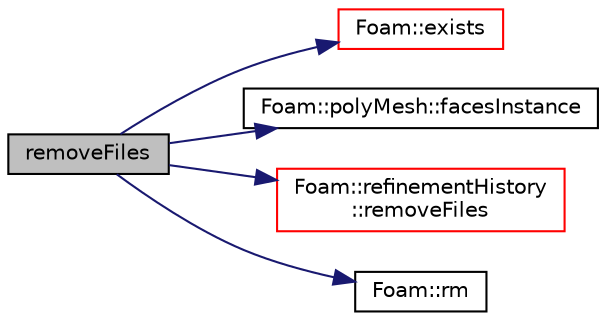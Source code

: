 digraph "removeFiles"
{
  bgcolor="transparent";
  edge [fontname="Helvetica",fontsize="10",labelfontname="Helvetica",labelfontsize="10"];
  node [fontname="Helvetica",fontsize="10",shape=record];
  rankdir="LR";
  Node1 [label="removeFiles",height=0.2,width=0.4,color="black", fillcolor="grey75", style="filled" fontcolor="black"];
  Node1 -> Node2 [color="midnightblue",fontsize="10",style="solid",fontname="Helvetica"];
  Node2 [label="Foam::exists",height=0.2,width=0.4,color="red",URL="$namespaceFoam.html#a221d32c3387b58a0645b8432bdf173d8",tooltip="Does the name exist (as DIRECTORY or FILE) in the file system? "];
  Node1 -> Node3 [color="midnightblue",fontsize="10",style="solid",fontname="Helvetica"];
  Node3 [label="Foam::polyMesh::facesInstance",height=0.2,width=0.4,color="black",URL="$classFoam_1_1polyMesh.html#a8a91e85dc9825a7ae05720d4e7b48f2a",tooltip="Return the current instance directory for faces. "];
  Node1 -> Node4 [color="midnightblue",fontsize="10",style="solid",fontname="Helvetica"];
  Node4 [label="Foam::refinementHistory\l::removeFiles",height=0.2,width=0.4,color="red",URL="$classFoam_1_1refinementHistory.html#a257d112b33d6d4b4edb27c98f49fc1ce",tooltip="Helper: remove all sets files from mesh instance. "];
  Node1 -> Node5 [color="midnightblue",fontsize="10",style="solid",fontname="Helvetica"];
  Node5 [label="Foam::rm",height=0.2,width=0.4,color="black",URL="$namespaceFoam.html#a0186c954a2c428d4cdf009d40467bcc2",tooltip="Remove a file (or its gz equivalent), returning true if successful. "];
}
